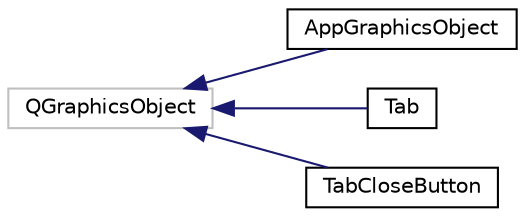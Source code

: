 digraph "类继承关系图"
{
  edge [fontname="Helvetica",fontsize="10",labelfontname="Helvetica",labelfontsize="10"];
  node [fontname="Helvetica",fontsize="10",shape=record];
  rankdir="LR";
  Node1653 [label="QGraphicsObject",height=0.2,width=0.4,color="grey75", fillcolor="white", style="filled"];
  Node1653 -> Node0 [dir="back",color="midnightblue",fontsize="10",style="solid",fontname="Helvetica"];
  Node0 [label="AppGraphicsObject",height=0.2,width=0.4,color="black", fillcolor="white", style="filled",URL="$class_app_graphics_object.html"];
  Node1653 -> Node1655 [dir="back",color="midnightblue",fontsize="10",style="solid",fontname="Helvetica"];
  Node1655 [label="Tab",height=0.2,width=0.4,color="black", fillcolor="white", style="filled",URL="$class_tab.html"];
  Node1653 -> Node1656 [dir="back",color="midnightblue",fontsize="10",style="solid",fontname="Helvetica"];
  Node1656 [label="TabCloseButton",height=0.2,width=0.4,color="black", fillcolor="white", style="filled",URL="$class_tab_close_button.html"];
}
